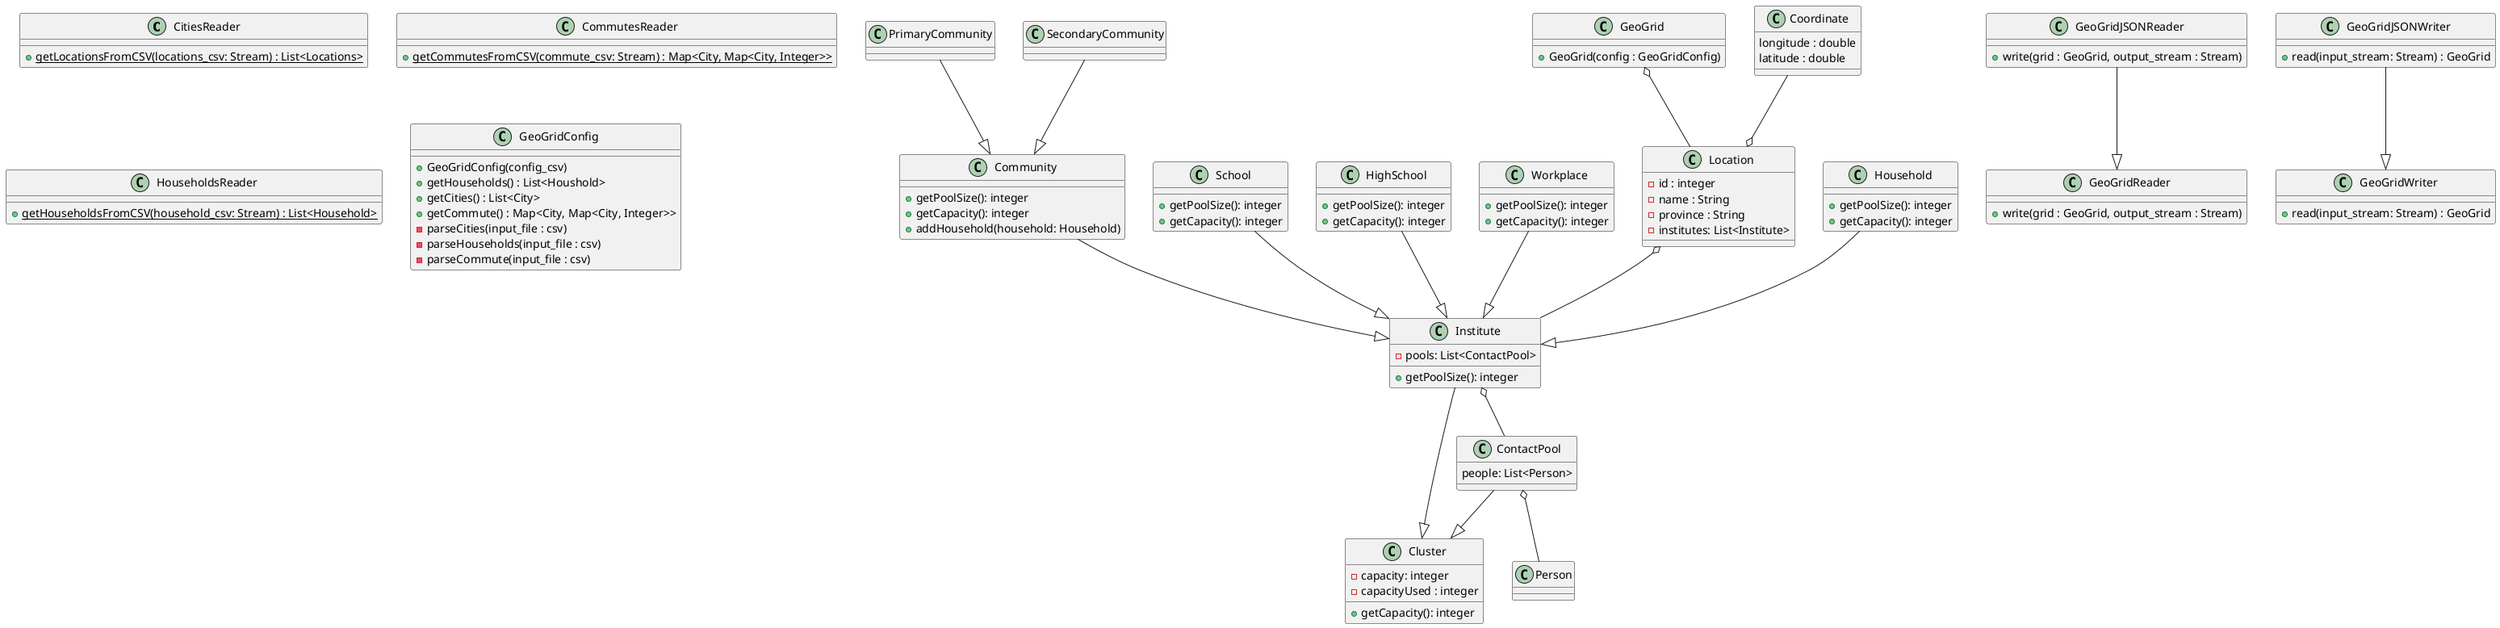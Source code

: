 @startuml

/'
1) We create a GeoGridConfig by passing a config file containing the filename of the households, cities and commutes csv files.
2) We create a GeoGrid by passing the created GeoGridConfig to the constructor of GeoGrid.
3) This method requests the necessary information from the GeoGridConfig.
'/

class CitiesReader {
	{static} + getLocationsFromCSV(locations_csv: Stream) : List<Locations>
}
class CommutesReader {
	{static} + getCommutesFromCSV(commute_csv: Stream) : Map<City, Map<City, Integer>>
}
class HouseholdsReader {
	{static} + getHouseholdsFromCSV(household_csv: Stream) : List<Household>
}

' This holds all info needed to generate a specific geogrid
class GeoGridConfig {
	+ GeoGridConfig(config_csv)
	+ getHouseholds() : List<Houshold>
	+ getCities() : List<City>
	+ getCommute() : Map<City, Map<City, Integer>>
	- parseCities(input_file : csv)
	- parseHouseholds(input_file : csv)
	- parseCommute(input_file : csv)
}

class GeoGrid {
	+ GeoGrid(config : GeoGridConfig)
}

class Community {
    + getPoolSize(): integer 
    + getCapacity(): integer
    + addHousehold(household: Household)    
}

class PrimaryCommunity {

}

class SecondaryCommunity {

}

class School {
    + getPoolSize(): integer 
    + getCapacity(): integer
}

class HighSchool {
    + getPoolSize(): integer 
    + getCapacity(): integer
}

class Workplace {
    + getPoolSize(): integer 
    + getCapacity(): integer
}

class ContactPool {
    people: List<Person>
}

class Institute {
    - pools: List<ContactPool>
    + getPoolSize(): integer 
}

class Cluster {
    + getCapacity(): integer
	- capacity: integer
	- capacityUsed : integer
}

class Location {
	- id : integer
	- name : String
	- province : String
    - institutes: List<Institute>
}

class Household {
    ' PoolSize == Capacity
    + getPoolSize(): integer 
    + getCapacity(): integer
}

class Coordinate {
	longitude : double 
	latitude : double 
}

class GeoGridReader {
    + write(grid : GeoGrid, output_stream : Stream)
}

class GeoGridWriter {
    + read(input_stream: Stream) : GeoGrid
}

class GeoGridJSONWriter {
    + read(input_stream: Stream) : GeoGrid
}

class GeoGridJSONReader {
    + write(grid : GeoGrid, output_stream : Stream)
}

class Person {
    
}

School --|> Institute
HighSchool --|> Institute 
Workplace --|> Institute 
Community --|> Institute
Household --|> Institute

Institute --|> Cluster
ContactPool --|> Cluster

Location o-- Institute
ContactPool o-- Person

PrimaryCommunity --|> Community
SecondaryCommunity --|> Community

GeoGridJSONReader --|> GeoGridReader
GeoGridJSONWriter --|> GeoGridWriter

GeoGrid o-- Location

Institute o-- ContactPool

Coordinate --o Location
@enduml
